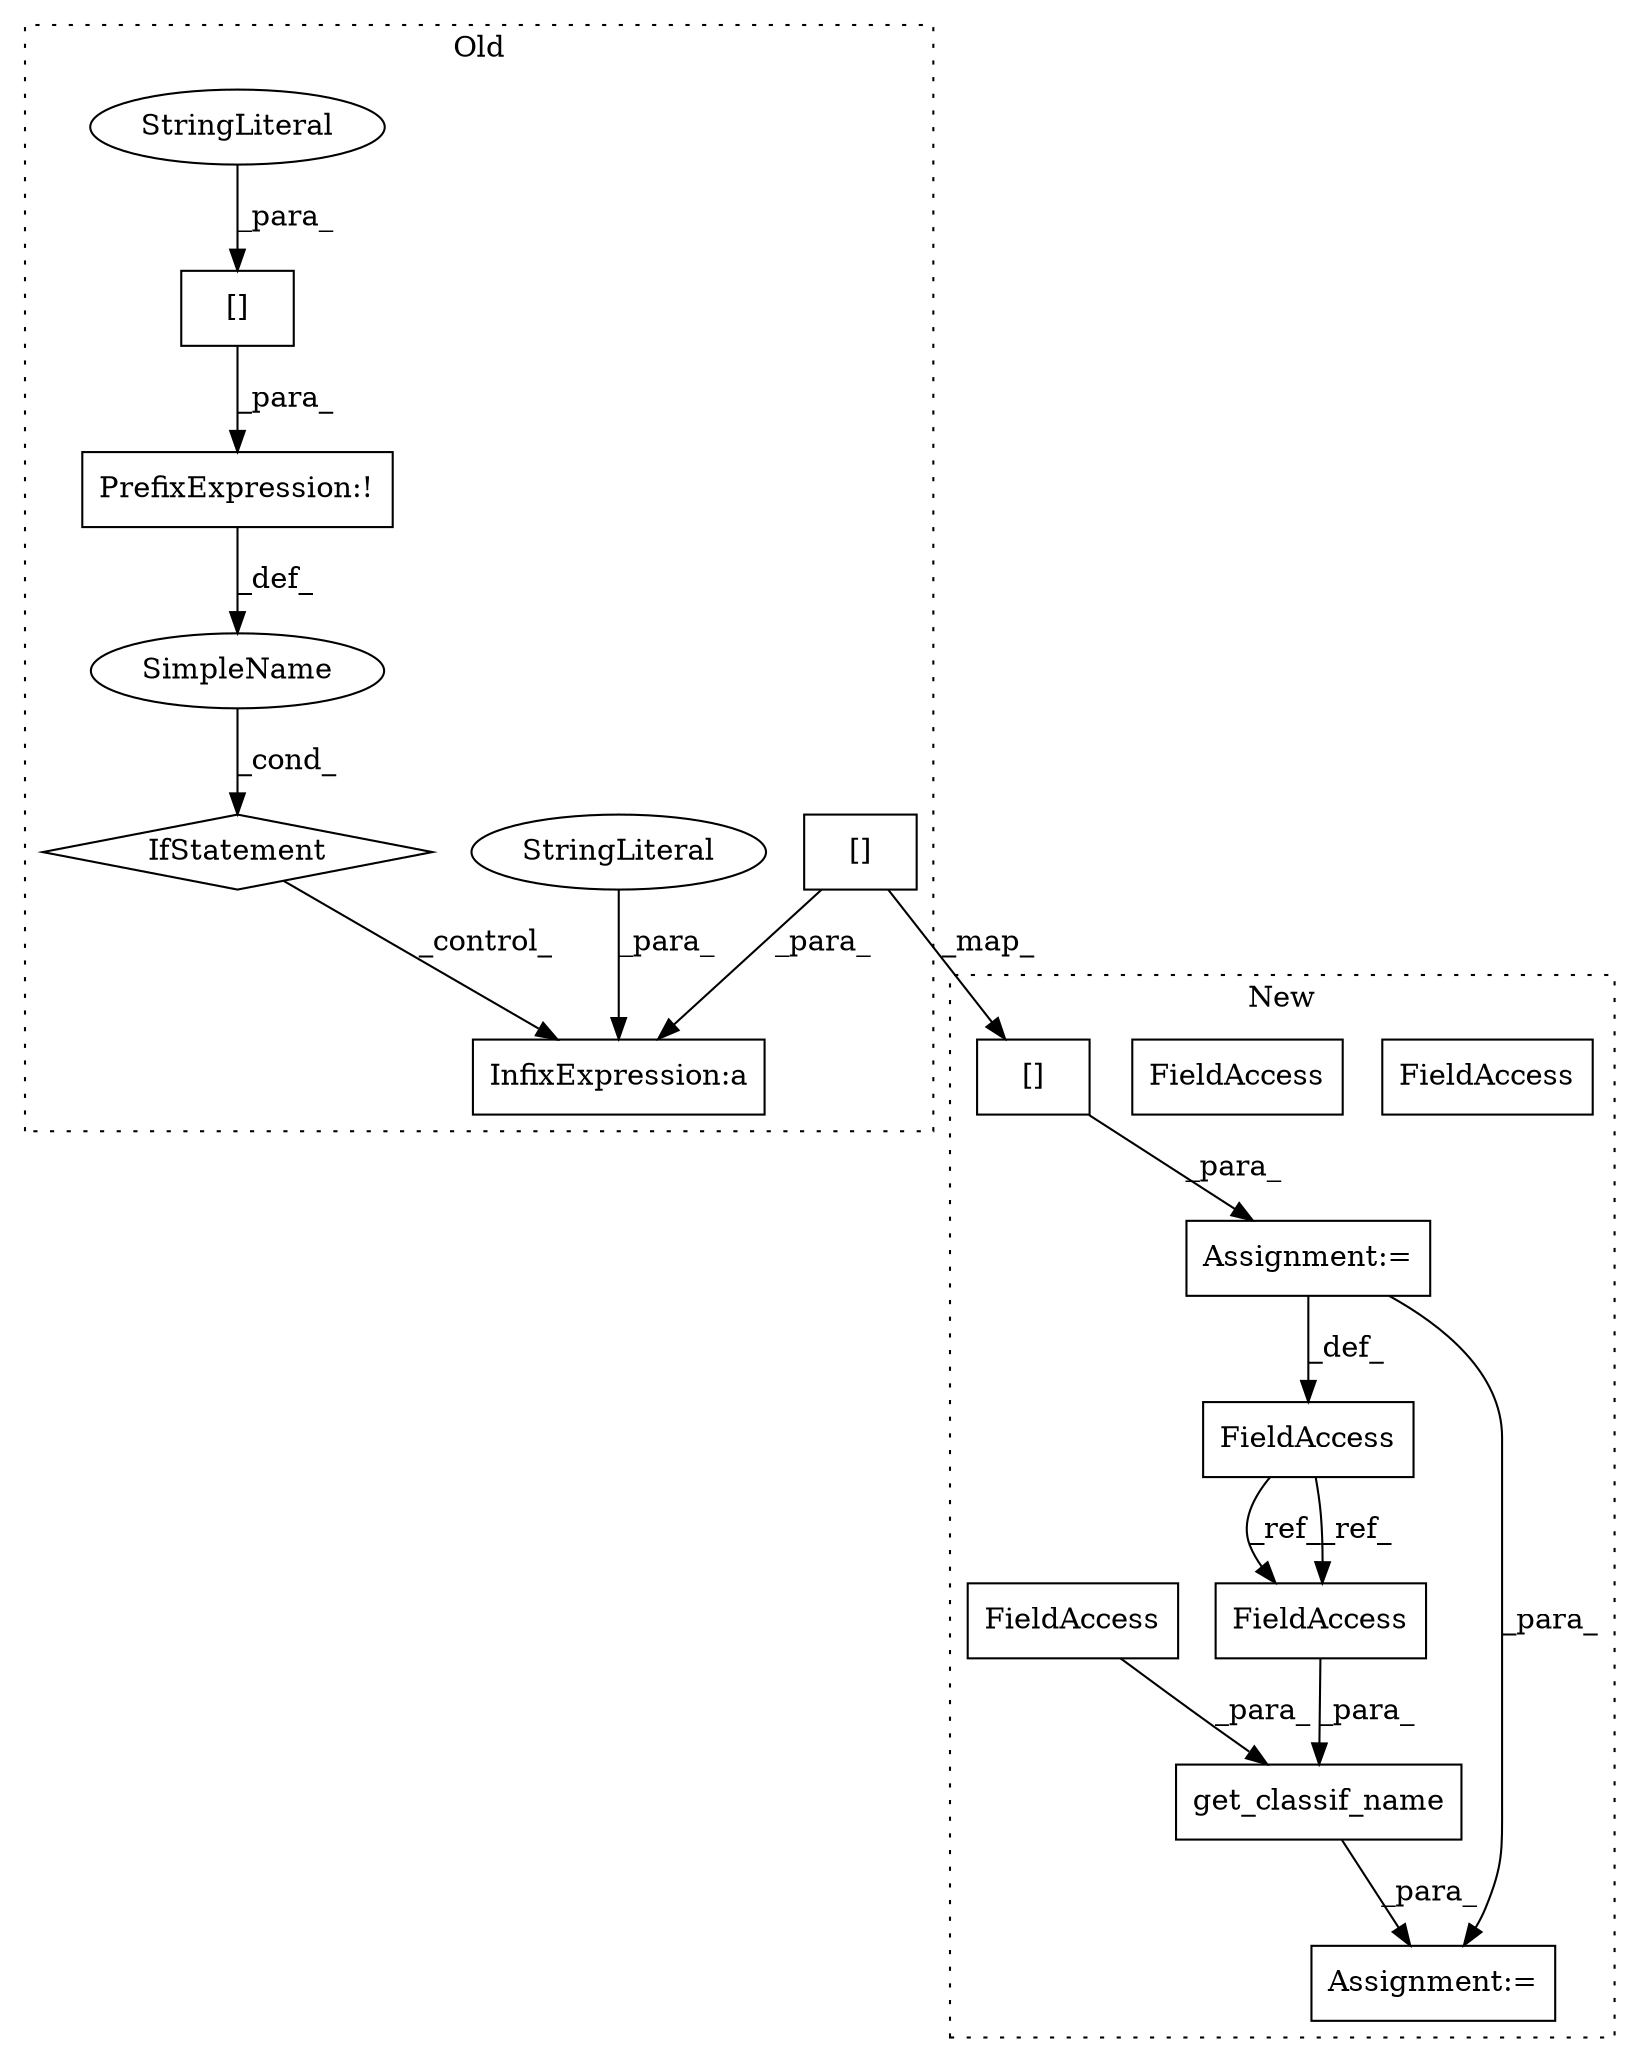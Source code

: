 digraph G {
subgraph cluster0 {
1 [label="IfStatement" a="25" s="5015" l="3" shape="diamond"];
3 [label="PrefixExpression:!" a="38" s="4994" l="1" shape="box"];
4 [label="InfixExpression:a" a="27" s="5048" l="3" shape="box"];
5 [label="[]" a="2" s="4995,5014" l="7,1" shape="box"];
8 [label="SimpleName" a="42" s="" l="" shape="ellipse"];
9 [label="StringLiteral" a="45" s="5038" l="10" shape="ellipse"];
10 [label="StringLiteral" a="45" s="5002" l="12" shape="ellipse"];
14 [label="[]" a="2" s="5051,5070" l="7,1" shape="box"];
label = "Old";
style="dotted";
}
subgraph cluster1 {
2 [label="get_classif_name" a="32" s="5067,5122" l="17,1" shape="box"];
6 [label="FieldAccess" a="22" s="5003" l="22" shape="box"];
7 [label="FieldAccess" a="22" s="5084" l="22" shape="box"];
11 [label="FieldAccess" a="22" s="5107" l="15" shape="box"];
12 [label="Assignment:=" a="7" s="5066" l="1" shape="box"];
13 [label="Assignment:=" a="7" s="5025" l="1" shape="box"];
15 [label="[]" a="2" s="5026,5045" l="7,1" shape="box"];
16 [label="FieldAccess" a="22" s="5084" l="22" shape="box"];
17 [label="FieldAccess" a="22" s="5107" l="15" shape="box"];
label = "New";
style="dotted";
}
1 -> 4 [label="_control_"];
2 -> 12 [label="_para_"];
3 -> 8 [label="_def_"];
5 -> 3 [label="_para_"];
6 -> 16 [label="_ref_"];
6 -> 16 [label="_ref_"];
8 -> 1 [label="_cond_"];
9 -> 4 [label="_para_"];
10 -> 5 [label="_para_"];
13 -> 12 [label="_para_"];
13 -> 6 [label="_def_"];
14 -> 4 [label="_para_"];
14 -> 15 [label="_map_"];
15 -> 13 [label="_para_"];
16 -> 2 [label="_para_"];
17 -> 2 [label="_para_"];
}